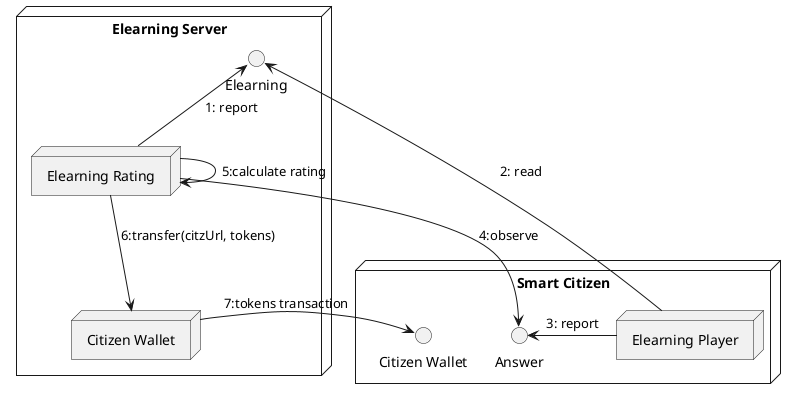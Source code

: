 @startuml

node "Elearning Server" as dsmServer {

node "Citizen Wallet" as wallet

node "Elearning Rating" as citzRate

interface "Elearning" as data
}


node "Smart Citizen" as citz {
interface "Citizen Wallet" as citzWallet

node "Elearning Player" as player

interface "Answer" as answer
}

citzRate -up-> data : 1: report

player -> data : 2: read

player -> answer : 3: report

citzRate --> answer : 4:observe

citzRate -> citzRate : 5:calculate rating

citzRate --> wallet : 6:transfer(citzUrl, tokens)

wallet --> citzWallet : 7:tokens transaction

@enduml
